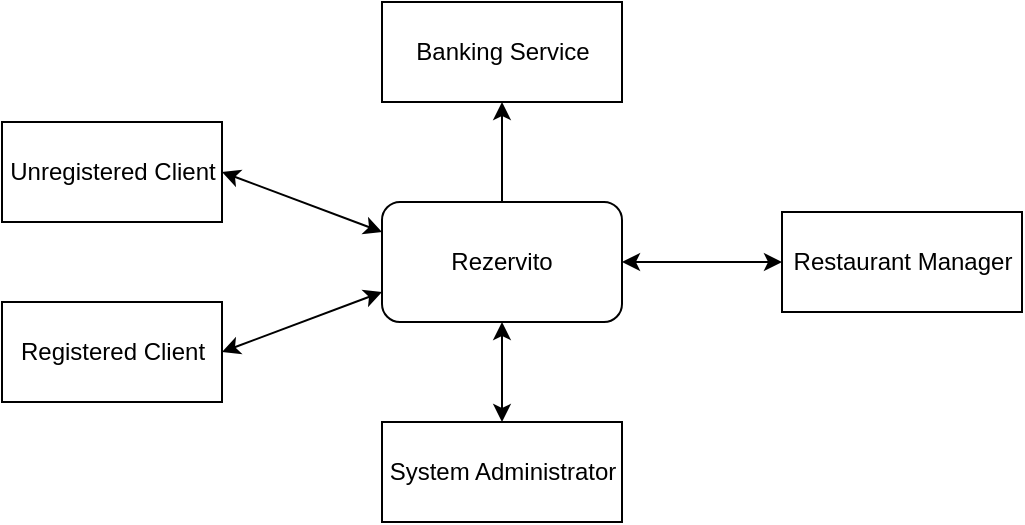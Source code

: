 <mxfile version="13.0.9" type="device"><diagram id="A-t1DsbMpZnoykJWgib-" name="Page-1"><mxGraphModel dx="716" dy="344" grid="1" gridSize="10" guides="1" tooltips="1" connect="1" arrows="1" fold="1" page="1" pageScale="1" pageWidth="827" pageHeight="1169" math="0" shadow="0"><root><mxCell id="0"/><mxCell id="1" parent="0"/><mxCell id="8UVYYoI5rYLGODmKUzYN-1" value="Registered Client" style="html=1;dashed=0;whitespace=wrap;" vertex="1" parent="1"><mxGeometry x="130" y="260" width="110" height="50" as="geometry"/></mxCell><mxCell id="8UVYYoI5rYLGODmKUzYN-2" value="Unregistered Client" style="html=1;dashed=0;whitespace=wrap;" vertex="1" parent="1"><mxGeometry x="130" y="170" width="110" height="50" as="geometry"/></mxCell><mxCell id="8UVYYoI5rYLGODmKUzYN-3" value="Banking Service" style="html=1;dashed=0;whitespace=wrap;" vertex="1" parent="1"><mxGeometry x="320" y="110" width="120" height="50" as="geometry"/></mxCell><mxCell id="8UVYYoI5rYLGODmKUzYN-4" value="System Administrator" style="html=1;dashed=0;whitespace=wrap;" vertex="1" parent="1"><mxGeometry x="320" y="320" width="120" height="50" as="geometry"/></mxCell><mxCell id="8UVYYoI5rYLGODmKUzYN-7" value="Restaurant Manager" style="html=1;dashed=0;whitespace=wrap;" vertex="1" parent="1"><mxGeometry x="520" y="215" width="120" height="50" as="geometry"/></mxCell><mxCell id="8UVYYoI5rYLGODmKUzYN-8" value="Rezervito" style="rounded=1;whiteSpace=wrap;html=1;" vertex="1" parent="1"><mxGeometry x="320" y="210" width="120" height="60" as="geometry"/></mxCell><mxCell id="8UVYYoI5rYLGODmKUzYN-9" value="" style="endArrow=classic;startArrow=classic;html=1;entryX=0;entryY=0.25;entryDx=0;entryDy=0;exitX=1;exitY=0.5;exitDx=0;exitDy=0;" edge="1" parent="1" source="8UVYYoI5rYLGODmKUzYN-2" target="8UVYYoI5rYLGODmKUzYN-8"><mxGeometry width="50" height="50" relative="1" as="geometry"><mxPoint x="210" y="290" as="sourcePoint"/><mxPoint x="260" y="240" as="targetPoint"/></mxGeometry></mxCell><mxCell id="8UVYYoI5rYLGODmKUzYN-10" value="" style="endArrow=classic;startArrow=classic;html=1;exitX=1;exitY=0.5;exitDx=0;exitDy=0;entryX=0;entryY=0.75;entryDx=0;entryDy=0;" edge="1" parent="1" source="8UVYYoI5rYLGODmKUzYN-1" target="8UVYYoI5rYLGODmKUzYN-8"><mxGeometry width="50" height="50" relative="1" as="geometry"><mxPoint x="250.66" y="189.65" as="sourcePoint"/><mxPoint x="320" y="240" as="targetPoint"/></mxGeometry></mxCell><mxCell id="8UVYYoI5rYLGODmKUzYN-11" value="" style="endArrow=classic;startArrow=classic;html=1;exitX=1;exitY=0.5;exitDx=0;exitDy=0;entryX=0;entryY=0.5;entryDx=0;entryDy=0;" edge="1" parent="1" source="8UVYYoI5rYLGODmKUzYN-8" target="8UVYYoI5rYLGODmKUzYN-7"><mxGeometry width="50" height="50" relative="1" as="geometry"><mxPoint x="470" y="220" as="sourcePoint"/><mxPoint x="520" y="170" as="targetPoint"/></mxGeometry></mxCell><mxCell id="8UVYYoI5rYLGODmKUzYN-12" value="" style="endArrow=classic;startArrow=classic;html=1;entryX=0.5;entryY=1;entryDx=0;entryDy=0;exitX=0.5;exitY=0;exitDx=0;exitDy=0;" edge="1" parent="1" source="8UVYYoI5rYLGODmKUzYN-4" target="8UVYYoI5rYLGODmKUzYN-8"><mxGeometry width="50" height="50" relative="1" as="geometry"><mxPoint x="190" y="410" as="sourcePoint"/><mxPoint x="240" y="360" as="targetPoint"/></mxGeometry></mxCell><mxCell id="8UVYYoI5rYLGODmKUzYN-13" value="" style="endArrow=classic;startArrow=none;html=1;exitX=0.5;exitY=0;exitDx=0;exitDy=0;entryX=0.5;entryY=1;entryDx=0;entryDy=0;startFill=0;" edge="1" parent="1" source="8UVYYoI5rYLGODmKUzYN-8" target="8UVYYoI5rYLGODmKUzYN-3"><mxGeometry width="50" height="50" relative="1" as="geometry"><mxPoint x="460" y="210" as="sourcePoint"/><mxPoint x="510" y="160" as="targetPoint"/></mxGeometry></mxCell></root></mxGraphModel></diagram></mxfile>